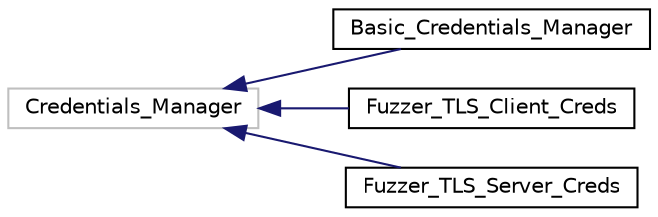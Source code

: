 digraph "Graphical Class Hierarchy"
{
  edge [fontname="Helvetica",fontsize="10",labelfontname="Helvetica",labelfontsize="10"];
  node [fontname="Helvetica",fontsize="10",shape=record];
  rankdir="LR";
  Node608 [label="Credentials_Manager",height=0.2,width=0.4,color="grey75", fillcolor="white", style="filled"];
  Node608 -> Node0 [dir="back",color="midnightblue",fontsize="10",style="solid",fontname="Helvetica"];
  Node0 [label="Basic_Credentials_Manager",height=0.2,width=0.4,color="black", fillcolor="white", style="filled",URL="$class_basic___credentials___manager.html"];
  Node608 -> Node610 [dir="back",color="midnightblue",fontsize="10",style="solid",fontname="Helvetica"];
  Node610 [label="Fuzzer_TLS_Client_Creds",height=0.2,width=0.4,color="black", fillcolor="white", style="filled",URL="$class_fuzzer___t_l_s___client___creds.html"];
  Node608 -> Node611 [dir="back",color="midnightblue",fontsize="10",style="solid",fontname="Helvetica"];
  Node611 [label="Fuzzer_TLS_Server_Creds",height=0.2,width=0.4,color="black", fillcolor="white", style="filled",URL="$class_fuzzer___t_l_s___server___creds.html"];
}
